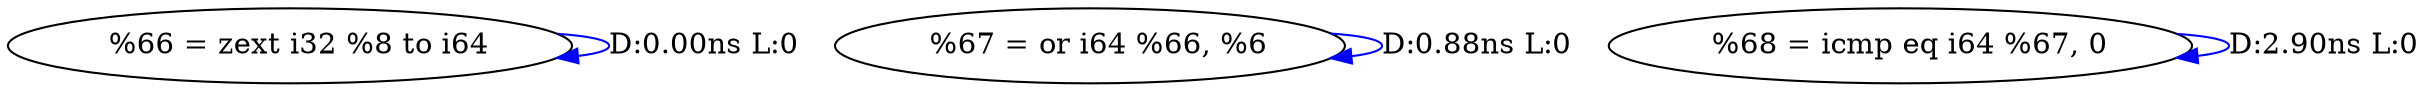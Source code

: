 digraph {
Node0x4039d50[label="  %66 = zext i32 %8 to i64"];
Node0x4039d50 -> Node0x4039d50[label="D:0.00ns L:0",color=blue];
Node0x4039e30[label="  %67 = or i64 %66, %6"];
Node0x4039e30 -> Node0x4039e30[label="D:0.88ns L:0",color=blue];
Node0x4039f10[label="  %68 = icmp eq i64 %67, 0"];
Node0x4039f10 -> Node0x4039f10[label="D:2.90ns L:0",color=blue];
}
